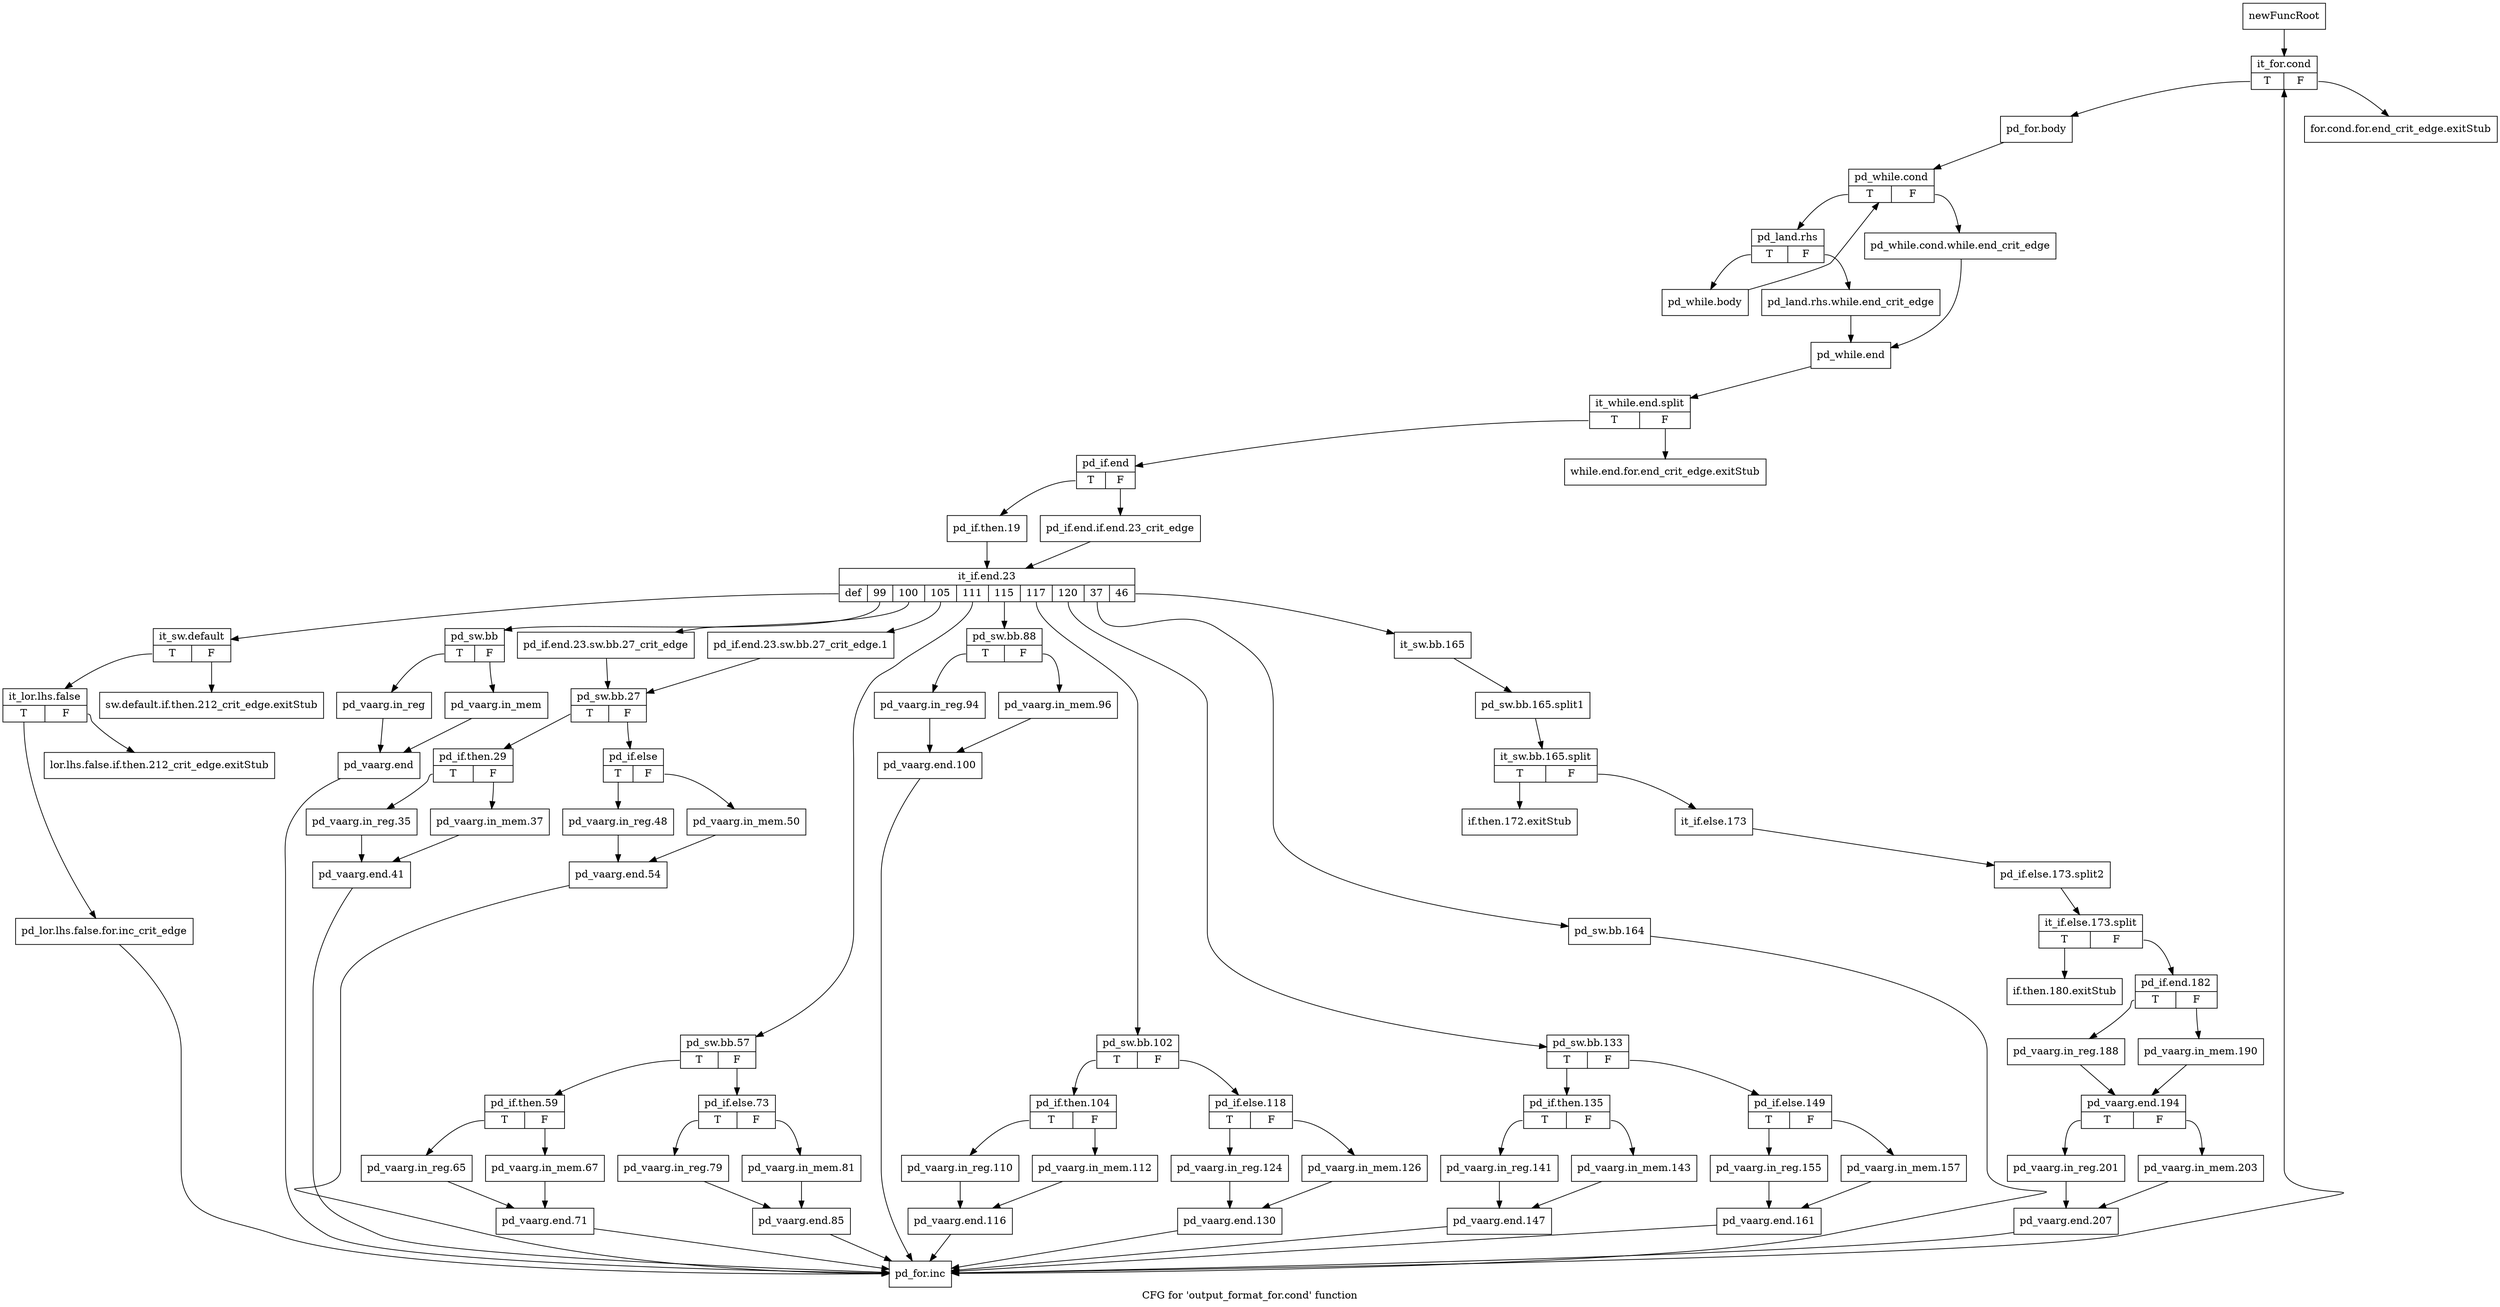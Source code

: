 digraph "CFG for 'output_format_for.cond' function" {
	label="CFG for 'output_format_for.cond' function";

	Node0xab628b0 [shape=record,label="{newFuncRoot}"];
	Node0xab628b0 -> Node0xab77ec0;
	Node0xab77ce0 [shape=record,label="{for.cond.for.end_crit_edge.exitStub}"];
	Node0xab77d30 [shape=record,label="{while.end.for.end_crit_edge.exitStub}"];
	Node0xab77d80 [shape=record,label="{if.then.172.exitStub}"];
	Node0xab77dd0 [shape=record,label="{if.then.180.exitStub}"];
	Node0xab77e20 [shape=record,label="{sw.default.if.then.212_crit_edge.exitStub}"];
	Node0xab77e70 [shape=record,label="{lor.lhs.false.if.then.212_crit_edge.exitStub}"];
	Node0xab77ec0 [shape=record,label="{it_for.cond|{<s0>T|<s1>F}}"];
	Node0xab77ec0:s0 -> Node0xab77f10;
	Node0xab77ec0:s1 -> Node0xab77ce0;
	Node0xab77f10 [shape=record,label="{pd_for.body}"];
	Node0xab77f10 -> Node0xab77f60;
	Node0xab77f60 [shape=record,label="{pd_while.cond|{<s0>T|<s1>F}}"];
	Node0xab77f60:s0 -> Node0xab78000;
	Node0xab77f60:s1 -> Node0xab77fb0;
	Node0xab77fb0 [shape=record,label="{pd_while.cond.while.end_crit_edge}"];
	Node0xab77fb0 -> Node0xab780a0;
	Node0xab78000 [shape=record,label="{pd_land.rhs|{<s0>T|<s1>F}}"];
	Node0xab78000:s0 -> Node0xab794f0;
	Node0xab78000:s1 -> Node0xab78050;
	Node0xab78050 [shape=record,label="{pd_land.rhs.while.end_crit_edge}"];
	Node0xab78050 -> Node0xab780a0;
	Node0xab780a0 [shape=record,label="{pd_while.end}"];
	Node0xab780a0 -> Node0xdc717d0;
	Node0xdc717d0 [shape=record,label="{it_while.end.split|{<s0>T|<s1>F}}"];
	Node0xdc717d0:s0 -> Node0xab780f0;
	Node0xdc717d0:s1 -> Node0xab77d30;
	Node0xab780f0 [shape=record,label="{pd_if.end|{<s0>T|<s1>F}}"];
	Node0xab780f0:s0 -> Node0xab78190;
	Node0xab780f0:s1 -> Node0xab78140;
	Node0xab78140 [shape=record,label="{pd_if.end.if.end.23_crit_edge}"];
	Node0xab78140 -> Node0xab781e0;
	Node0xab78190 [shape=record,label="{pd_if.then.19}"];
	Node0xab78190 -> Node0xab781e0;
	Node0xab781e0 [shape=record,label="{it_if.end.23|{<s0>def|<s1>99|<s2>100|<s3>105|<s4>111|<s5>115|<s6>117|<s7>120|<s8>37|<s9>46}}"];
	Node0xab781e0:s0 -> Node0xab793b0;
	Node0xab781e0:s1 -> Node0xab79270;
	Node0xab781e0:s2 -> Node0xab78f50;
	Node0xab781e0:s3 -> Node0xab78f00;
	Node0xab781e0:s4 -> Node0xab78c30;
	Node0xab781e0:s5 -> Node0xab78af0;
	Node0xab781e0:s6 -> Node0xab78820;
	Node0xab781e0:s7 -> Node0xab78550;
	Node0xab781e0:s8 -> Node0xab78500;
	Node0xab781e0:s9 -> Node0xab78230;
	Node0xab78230 [shape=record,label="{it_sw.bb.165}"];
	Node0xab78230 -> Node0xdc6d280;
	Node0xdc6d280 [shape=record,label="{pd_sw.bb.165.split1}"];
	Node0xdc6d280 -> Node0xdc6d390;
	Node0xdc6d390 [shape=record,label="{it_sw.bb.165.split|{<s0>T|<s1>F}}"];
	Node0xdc6d390:s0 -> Node0xab77d80;
	Node0xdc6d390:s1 -> Node0xab78280;
	Node0xab78280 [shape=record,label="{it_if.else.173}"];
	Node0xab78280 -> Node0xdc6cd30;
	Node0xdc6cd30 [shape=record,label="{pd_if.else.173.split2}"];
	Node0xdc6cd30 -> Node0xdc6cc30;
	Node0xdc6cc30 [shape=record,label="{it_if.else.173.split|{<s0>T|<s1>F}}"];
	Node0xdc6cc30:s0 -> Node0xab77dd0;
	Node0xdc6cc30:s1 -> Node0xab782d0;
	Node0xab782d0 [shape=record,label="{pd_if.end.182|{<s0>T|<s1>F}}"];
	Node0xab782d0:s0 -> Node0xab78370;
	Node0xab782d0:s1 -> Node0xab78320;
	Node0xab78320 [shape=record,label="{pd_vaarg.in_mem.190}"];
	Node0xab78320 -> Node0xab783c0;
	Node0xab78370 [shape=record,label="{pd_vaarg.in_reg.188}"];
	Node0xab78370 -> Node0xab783c0;
	Node0xab783c0 [shape=record,label="{pd_vaarg.end.194|{<s0>T|<s1>F}}"];
	Node0xab783c0:s0 -> Node0xab78460;
	Node0xab783c0:s1 -> Node0xab78410;
	Node0xab78410 [shape=record,label="{pd_vaarg.in_mem.203}"];
	Node0xab78410 -> Node0xab784b0;
	Node0xab78460 [shape=record,label="{pd_vaarg.in_reg.201}"];
	Node0xab78460 -> Node0xab784b0;
	Node0xab784b0 [shape=record,label="{pd_vaarg.end.207}"];
	Node0xab784b0 -> Node0xab794a0;
	Node0xab78500 [shape=record,label="{pd_sw.bb.164}"];
	Node0xab78500 -> Node0xab794a0;
	Node0xab78550 [shape=record,label="{pd_sw.bb.133|{<s0>T|<s1>F}}"];
	Node0xab78550:s0 -> Node0xab786e0;
	Node0xab78550:s1 -> Node0xab785a0;
	Node0xab785a0 [shape=record,label="{pd_if.else.149|{<s0>T|<s1>F}}"];
	Node0xab785a0:s0 -> Node0xab78640;
	Node0xab785a0:s1 -> Node0xab785f0;
	Node0xab785f0 [shape=record,label="{pd_vaarg.in_mem.157}"];
	Node0xab785f0 -> Node0xab78690;
	Node0xab78640 [shape=record,label="{pd_vaarg.in_reg.155}"];
	Node0xab78640 -> Node0xab78690;
	Node0xab78690 [shape=record,label="{pd_vaarg.end.161}"];
	Node0xab78690 -> Node0xab794a0;
	Node0xab786e0 [shape=record,label="{pd_if.then.135|{<s0>T|<s1>F}}"];
	Node0xab786e0:s0 -> Node0xab78780;
	Node0xab786e0:s1 -> Node0xab78730;
	Node0xab78730 [shape=record,label="{pd_vaarg.in_mem.143}"];
	Node0xab78730 -> Node0xab787d0;
	Node0xab78780 [shape=record,label="{pd_vaarg.in_reg.141}"];
	Node0xab78780 -> Node0xab787d0;
	Node0xab787d0 [shape=record,label="{pd_vaarg.end.147}"];
	Node0xab787d0 -> Node0xab794a0;
	Node0xab78820 [shape=record,label="{pd_sw.bb.102|{<s0>T|<s1>F}}"];
	Node0xab78820:s0 -> Node0xab789b0;
	Node0xab78820:s1 -> Node0xab78870;
	Node0xab78870 [shape=record,label="{pd_if.else.118|{<s0>T|<s1>F}}"];
	Node0xab78870:s0 -> Node0xab78910;
	Node0xab78870:s1 -> Node0xab788c0;
	Node0xab788c0 [shape=record,label="{pd_vaarg.in_mem.126}"];
	Node0xab788c0 -> Node0xab78960;
	Node0xab78910 [shape=record,label="{pd_vaarg.in_reg.124}"];
	Node0xab78910 -> Node0xab78960;
	Node0xab78960 [shape=record,label="{pd_vaarg.end.130}"];
	Node0xab78960 -> Node0xab794a0;
	Node0xab789b0 [shape=record,label="{pd_if.then.104|{<s0>T|<s1>F}}"];
	Node0xab789b0:s0 -> Node0xab78a50;
	Node0xab789b0:s1 -> Node0xab78a00;
	Node0xab78a00 [shape=record,label="{pd_vaarg.in_mem.112}"];
	Node0xab78a00 -> Node0xab78aa0;
	Node0xab78a50 [shape=record,label="{pd_vaarg.in_reg.110}"];
	Node0xab78a50 -> Node0xab78aa0;
	Node0xab78aa0 [shape=record,label="{pd_vaarg.end.116}"];
	Node0xab78aa0 -> Node0xab794a0;
	Node0xab78af0 [shape=record,label="{pd_sw.bb.88|{<s0>T|<s1>F}}"];
	Node0xab78af0:s0 -> Node0xab78b90;
	Node0xab78af0:s1 -> Node0xab78b40;
	Node0xab78b40 [shape=record,label="{pd_vaarg.in_mem.96}"];
	Node0xab78b40 -> Node0xab78be0;
	Node0xab78b90 [shape=record,label="{pd_vaarg.in_reg.94}"];
	Node0xab78b90 -> Node0xab78be0;
	Node0xab78be0 [shape=record,label="{pd_vaarg.end.100}"];
	Node0xab78be0 -> Node0xab794a0;
	Node0xab78c30 [shape=record,label="{pd_sw.bb.57|{<s0>T|<s1>F}}"];
	Node0xab78c30:s0 -> Node0xab78dc0;
	Node0xab78c30:s1 -> Node0xab78c80;
	Node0xab78c80 [shape=record,label="{pd_if.else.73|{<s0>T|<s1>F}}"];
	Node0xab78c80:s0 -> Node0xab78d20;
	Node0xab78c80:s1 -> Node0xab78cd0;
	Node0xab78cd0 [shape=record,label="{pd_vaarg.in_mem.81}"];
	Node0xab78cd0 -> Node0xab78d70;
	Node0xab78d20 [shape=record,label="{pd_vaarg.in_reg.79}"];
	Node0xab78d20 -> Node0xab78d70;
	Node0xab78d70 [shape=record,label="{pd_vaarg.end.85}"];
	Node0xab78d70 -> Node0xab794a0;
	Node0xab78dc0 [shape=record,label="{pd_if.then.59|{<s0>T|<s1>F}}"];
	Node0xab78dc0:s0 -> Node0xab78e60;
	Node0xab78dc0:s1 -> Node0xab78e10;
	Node0xab78e10 [shape=record,label="{pd_vaarg.in_mem.67}"];
	Node0xab78e10 -> Node0xab78eb0;
	Node0xab78e60 [shape=record,label="{pd_vaarg.in_reg.65}"];
	Node0xab78e60 -> Node0xab78eb0;
	Node0xab78eb0 [shape=record,label="{pd_vaarg.end.71}"];
	Node0xab78eb0 -> Node0xab794a0;
	Node0xab78f00 [shape=record,label="{pd_if.end.23.sw.bb.27_crit_edge.1}"];
	Node0xab78f00 -> Node0xab78fa0;
	Node0xab78f50 [shape=record,label="{pd_if.end.23.sw.bb.27_crit_edge}"];
	Node0xab78f50 -> Node0xab78fa0;
	Node0xab78fa0 [shape=record,label="{pd_sw.bb.27|{<s0>T|<s1>F}}"];
	Node0xab78fa0:s0 -> Node0xab79130;
	Node0xab78fa0:s1 -> Node0xab78ff0;
	Node0xab78ff0 [shape=record,label="{pd_if.else|{<s0>T|<s1>F}}"];
	Node0xab78ff0:s0 -> Node0xab79090;
	Node0xab78ff0:s1 -> Node0xab79040;
	Node0xab79040 [shape=record,label="{pd_vaarg.in_mem.50}"];
	Node0xab79040 -> Node0xab790e0;
	Node0xab79090 [shape=record,label="{pd_vaarg.in_reg.48}"];
	Node0xab79090 -> Node0xab790e0;
	Node0xab790e0 [shape=record,label="{pd_vaarg.end.54}"];
	Node0xab790e0 -> Node0xab794a0;
	Node0xab79130 [shape=record,label="{pd_if.then.29|{<s0>T|<s1>F}}"];
	Node0xab79130:s0 -> Node0xab791d0;
	Node0xab79130:s1 -> Node0xab79180;
	Node0xab79180 [shape=record,label="{pd_vaarg.in_mem.37}"];
	Node0xab79180 -> Node0xab79220;
	Node0xab791d0 [shape=record,label="{pd_vaarg.in_reg.35}"];
	Node0xab791d0 -> Node0xab79220;
	Node0xab79220 [shape=record,label="{pd_vaarg.end.41}"];
	Node0xab79220 -> Node0xab794a0;
	Node0xab79270 [shape=record,label="{pd_sw.bb|{<s0>T|<s1>F}}"];
	Node0xab79270:s0 -> Node0xab79310;
	Node0xab79270:s1 -> Node0xab792c0;
	Node0xab792c0 [shape=record,label="{pd_vaarg.in_mem}"];
	Node0xab792c0 -> Node0xab79360;
	Node0xab79310 [shape=record,label="{pd_vaarg.in_reg}"];
	Node0xab79310 -> Node0xab79360;
	Node0xab79360 [shape=record,label="{pd_vaarg.end}"];
	Node0xab79360 -> Node0xab794a0;
	Node0xab793b0 [shape=record,label="{it_sw.default|{<s0>T|<s1>F}}"];
	Node0xab793b0:s0 -> Node0xab79400;
	Node0xab793b0:s1 -> Node0xab77e20;
	Node0xab79400 [shape=record,label="{it_lor.lhs.false|{<s0>T|<s1>F}}"];
	Node0xab79400:s0 -> Node0xab79450;
	Node0xab79400:s1 -> Node0xab77e70;
	Node0xab79450 [shape=record,label="{pd_lor.lhs.false.for.inc_crit_edge}"];
	Node0xab79450 -> Node0xab794a0;
	Node0xab794a0 [shape=record,label="{pd_for.inc}"];
	Node0xab794a0 -> Node0xab77ec0;
	Node0xab794f0 [shape=record,label="{pd_while.body}"];
	Node0xab794f0 -> Node0xab77f60;
}
